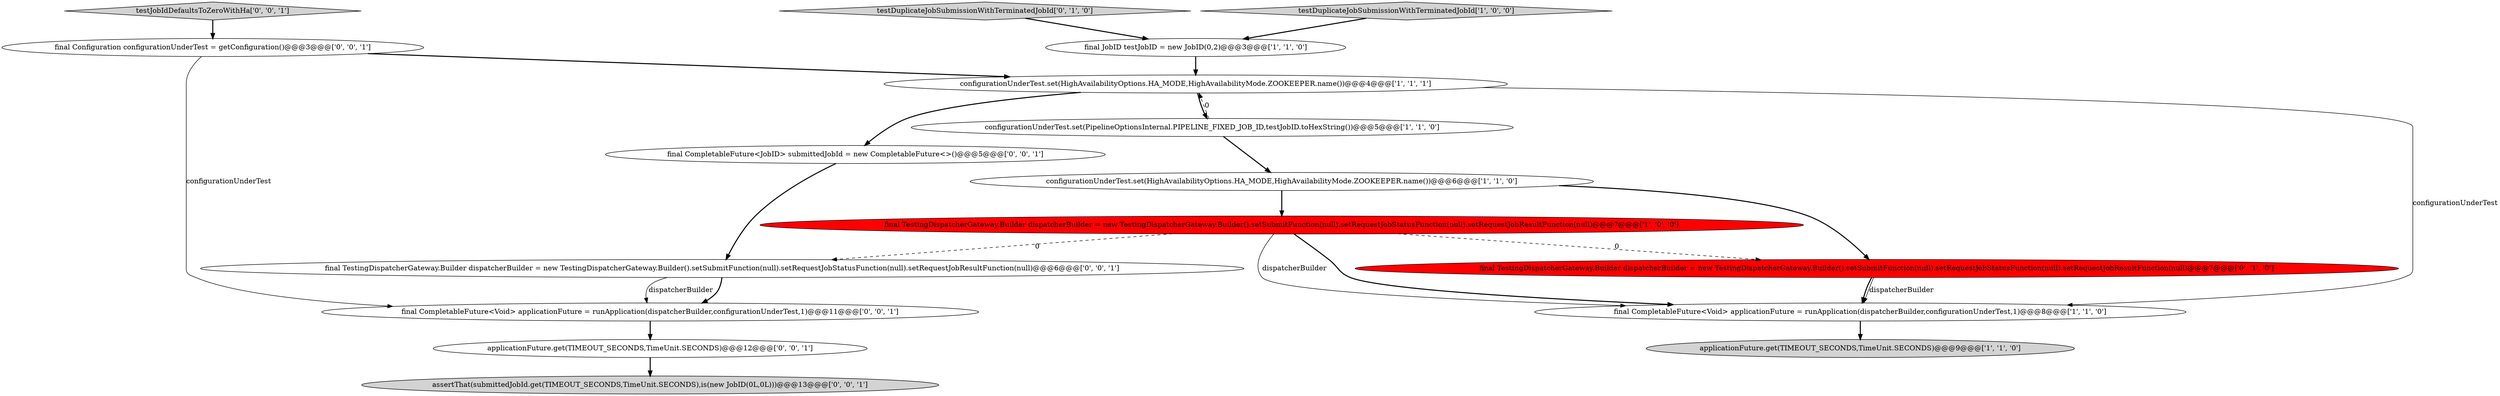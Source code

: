 digraph {
11 [style = filled, label = "final Configuration configurationUnderTest = getConfiguration()@@@3@@@['0', '0', '1']", fillcolor = white, shape = ellipse image = "AAA0AAABBB3BBB"];
4 [style = filled, label = "final TestingDispatcherGateway.Builder dispatcherBuilder = new TestingDispatcherGateway.Builder().setSubmitFunction(null).setRequestJobStatusFunction(null).setRequestJobResultFunction(null)@@@7@@@['1', '0', '0']", fillcolor = red, shape = ellipse image = "AAA1AAABBB1BBB"];
0 [style = filled, label = "configurationUnderTest.set(PipelineOptionsInternal.PIPELINE_FIXED_JOB_ID,testJobID.toHexString())@@@5@@@['1', '1', '0']", fillcolor = white, shape = ellipse image = "AAA0AAABBB1BBB"];
5 [style = filled, label = "testDuplicateJobSubmissionWithTerminatedJobId['1', '0', '0']", fillcolor = lightgray, shape = diamond image = "AAA0AAABBB1BBB"];
9 [style = filled, label = "testDuplicateJobSubmissionWithTerminatedJobId['0', '1', '0']", fillcolor = lightgray, shape = diamond image = "AAA0AAABBB2BBB"];
6 [style = filled, label = "applicationFuture.get(TIMEOUT_SECONDS,TimeUnit.SECONDS)@@@9@@@['1', '1', '0']", fillcolor = lightgray, shape = ellipse image = "AAA0AAABBB1BBB"];
12 [style = filled, label = "testJobIdDefaultsToZeroWithHa['0', '0', '1']", fillcolor = lightgray, shape = diamond image = "AAA0AAABBB3BBB"];
14 [style = filled, label = "assertThat(submittedJobId.get(TIMEOUT_SECONDS,TimeUnit.SECONDS),is(new JobID(0L,0L)))@@@13@@@['0', '0', '1']", fillcolor = lightgray, shape = ellipse image = "AAA0AAABBB3BBB"];
15 [style = filled, label = "final TestingDispatcherGateway.Builder dispatcherBuilder = new TestingDispatcherGateway.Builder().setSubmitFunction(null).setRequestJobStatusFunction(null).setRequestJobResultFunction(null)@@@6@@@['0', '0', '1']", fillcolor = white, shape = ellipse image = "AAA0AAABBB3BBB"];
2 [style = filled, label = "final CompletableFuture<Void> applicationFuture = runApplication(dispatcherBuilder,configurationUnderTest,1)@@@8@@@['1', '1', '0']", fillcolor = white, shape = ellipse image = "AAA0AAABBB1BBB"];
3 [style = filled, label = "final JobID testJobID = new JobID(0,2)@@@3@@@['1', '1', '0']", fillcolor = white, shape = ellipse image = "AAA0AAABBB1BBB"];
1 [style = filled, label = "configurationUnderTest.set(HighAvailabilityOptions.HA_MODE,HighAvailabilityMode.ZOOKEEPER.name())@@@6@@@['1', '1', '0']", fillcolor = white, shape = ellipse image = "AAA0AAABBB1BBB"];
13 [style = filled, label = "final CompletableFuture<Void> applicationFuture = runApplication(dispatcherBuilder,configurationUnderTest,1)@@@11@@@['0', '0', '1']", fillcolor = white, shape = ellipse image = "AAA0AAABBB3BBB"];
7 [style = filled, label = "configurationUnderTest.set(HighAvailabilityOptions.HA_MODE,HighAvailabilityMode.ZOOKEEPER.name())@@@4@@@['1', '1', '1']", fillcolor = white, shape = ellipse image = "AAA0AAABBB1BBB"];
16 [style = filled, label = "applicationFuture.get(TIMEOUT_SECONDS,TimeUnit.SECONDS)@@@12@@@['0', '0', '1']", fillcolor = white, shape = ellipse image = "AAA0AAABBB3BBB"];
10 [style = filled, label = "final CompletableFuture<JobID> submittedJobId = new CompletableFuture<>()@@@5@@@['0', '0', '1']", fillcolor = white, shape = ellipse image = "AAA0AAABBB3BBB"];
8 [style = filled, label = "final TestingDispatcherGateway.Builder dispatcherBuilder = new TestingDispatcherGateway.Builder().setSubmitFunction(null).setRequestJobStatusFunction(null).setRequestJobResultFunction(null)@@@7@@@['0', '1', '0']", fillcolor = red, shape = ellipse image = "AAA1AAABBB2BBB"];
5->3 [style = bold, label=""];
1->4 [style = bold, label=""];
15->13 [style = bold, label=""];
1->8 [style = bold, label=""];
10->15 [style = bold, label=""];
7->10 [style = bold, label=""];
2->6 [style = bold, label=""];
12->11 [style = bold, label=""];
7->0 [style = bold, label=""];
4->2 [style = bold, label=""];
13->16 [style = bold, label=""];
8->2 [style = bold, label=""];
3->7 [style = bold, label=""];
0->1 [style = bold, label=""];
4->15 [style = dashed, label="0"];
4->8 [style = dashed, label="0"];
7->2 [style = solid, label="configurationUnderTest"];
9->3 [style = bold, label=""];
16->14 [style = bold, label=""];
15->13 [style = solid, label="dispatcherBuilder"];
4->2 [style = solid, label="dispatcherBuilder"];
8->2 [style = solid, label="dispatcherBuilder"];
0->7 [style = dashed, label="0"];
11->13 [style = solid, label="configurationUnderTest"];
11->7 [style = bold, label=""];
}
